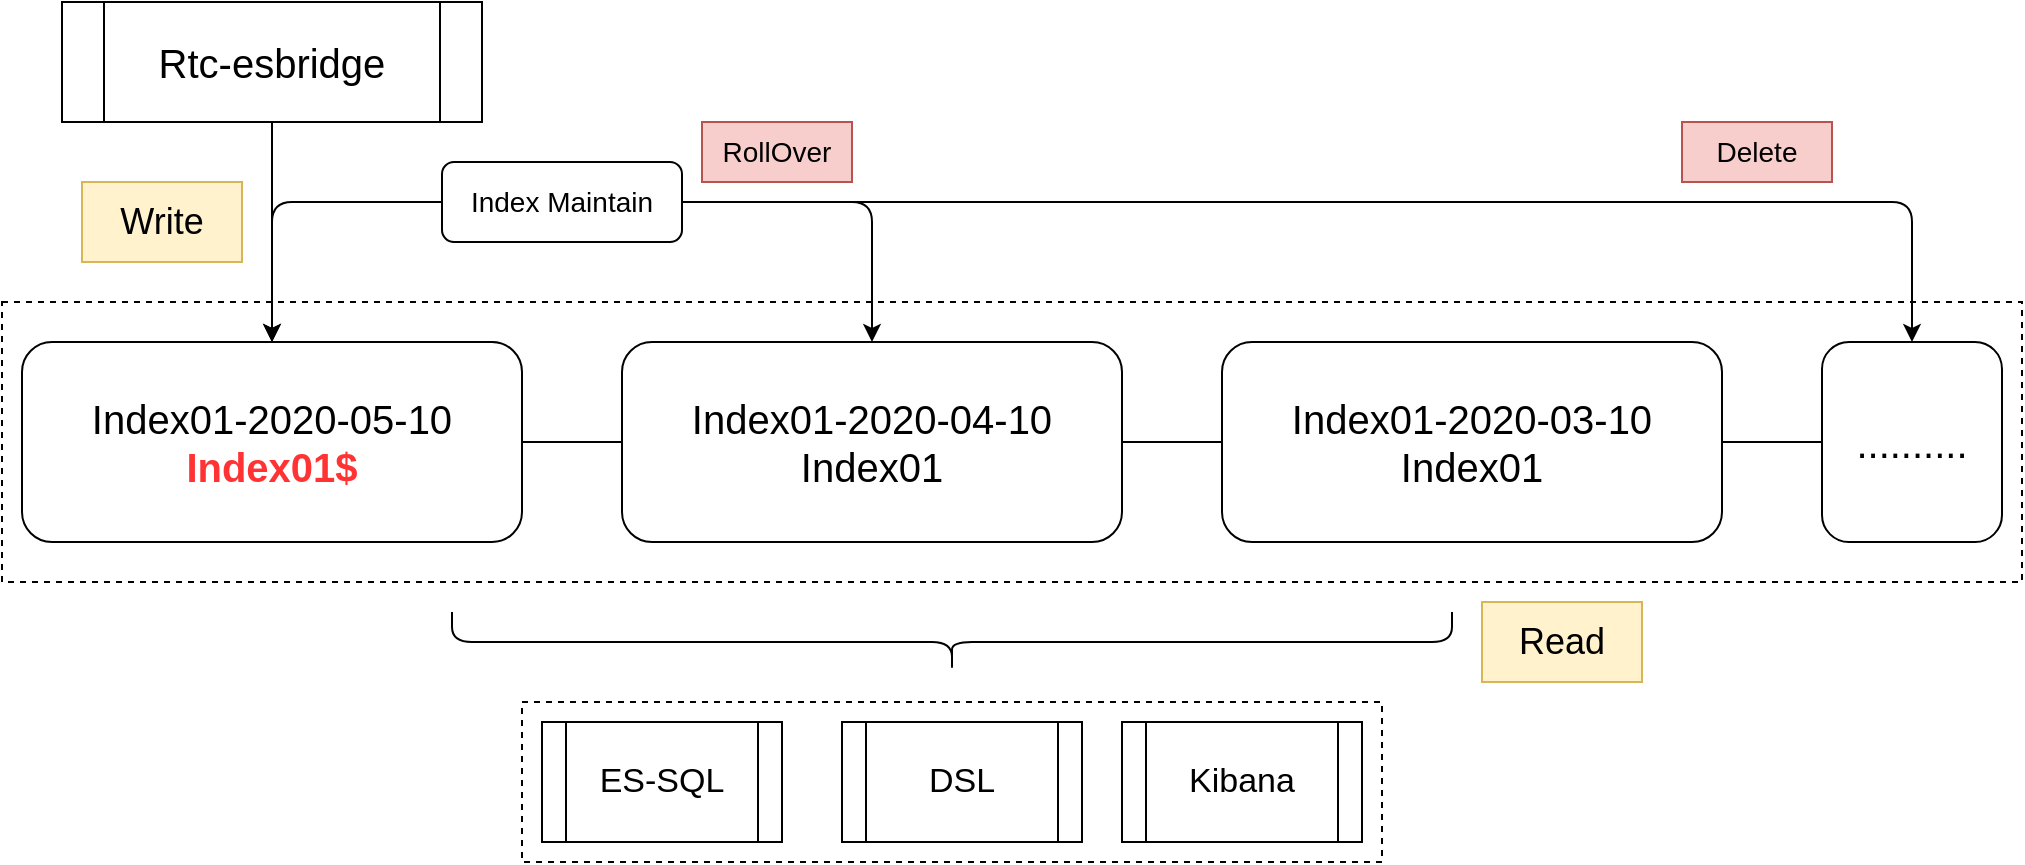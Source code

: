 <mxfile version="13.0.9" type="github">
  <diagram id="LrCX4QGs4A1fx9F8kj6f" name="第 1 页">
    <mxGraphModel dx="1038" dy="583" grid="1" gridSize="10" guides="1" tooltips="1" connect="1" arrows="1" fold="1" page="1" pageScale="1" pageWidth="1920" pageHeight="1200" math="0" shadow="0">
      <root>
        <mxCell id="0" />
        <mxCell id="1" parent="0" />
        <mxCell id="PNHmKyHeMrR1ZzUnfUYw-1" value="&lt;font style=&quot;font-size: 20px&quot;&gt;Rtc-esbridge&lt;/font&gt;" style="shape=process;whiteSpace=wrap;html=1;backgroundOutline=1;" parent="1" vertex="1">
          <mxGeometry x="390" y="350" width="210" height="60" as="geometry" />
        </mxCell>
        <mxCell id="PNHmKyHeMrR1ZzUnfUYw-2" value="" style="endArrow=classic;html=1;exitX=0.5;exitY=1;exitDx=0;exitDy=0;" parent="1" source="PNHmKyHeMrR1ZzUnfUYw-1" target="PNHmKyHeMrR1ZzUnfUYw-6" edge="1">
          <mxGeometry width="50" height="50" relative="1" as="geometry">
            <mxPoint x="670" y="670" as="sourcePoint" />
            <mxPoint x="720" y="620" as="targetPoint" />
          </mxGeometry>
        </mxCell>
        <mxCell id="PNHmKyHeMrR1ZzUnfUYw-3" value="&lt;font style=&quot;font-size: 18px&quot;&gt;Write&lt;/font&gt;" style="text;html=1;strokeColor=#d6b656;fillColor=#fff2cc;align=center;verticalAlign=middle;whiteSpace=wrap;rounded=0;" parent="1" vertex="1">
          <mxGeometry x="400" y="440" width="80" height="40" as="geometry" />
        </mxCell>
        <mxCell id="PNHmKyHeMrR1ZzUnfUYw-13" value="" style="group" parent="1" vertex="1" connectable="0">
          <mxGeometry x="620" y="700" width="430" height="80" as="geometry" />
        </mxCell>
        <mxCell id="PNHmKyHeMrR1ZzUnfUYw-14" value="" style="rounded=0;whiteSpace=wrap;html=1;fillColor=none;dashed=1;" parent="PNHmKyHeMrR1ZzUnfUYw-13" vertex="1">
          <mxGeometry width="430" height="80" as="geometry" />
        </mxCell>
        <mxCell id="PNHmKyHeMrR1ZzUnfUYw-15" value="&lt;font style=&quot;font-size: 17px&quot;&gt;ES-SQL&lt;/font&gt;" style="shape=process;whiteSpace=wrap;html=1;backgroundOutline=1;fillColor=none;" parent="PNHmKyHeMrR1ZzUnfUYw-13" vertex="1">
          <mxGeometry x="10" y="10" width="120" height="60" as="geometry" />
        </mxCell>
        <mxCell id="PNHmKyHeMrR1ZzUnfUYw-16" value="&lt;font style=&quot;font-size: 17px&quot;&gt;DSL&lt;/font&gt;" style="shape=process;whiteSpace=wrap;html=1;backgroundOutline=1;fillColor=none;" parent="PNHmKyHeMrR1ZzUnfUYw-13" vertex="1">
          <mxGeometry x="160" y="10" width="120" height="60" as="geometry" />
        </mxCell>
        <mxCell id="PNHmKyHeMrR1ZzUnfUYw-17" value="&lt;font style=&quot;font-size: 17px&quot;&gt;Kibana&lt;/font&gt;" style="shape=process;whiteSpace=wrap;html=1;backgroundOutline=1;fillColor=none;" parent="PNHmKyHeMrR1ZzUnfUYw-13" vertex="1">
          <mxGeometry x="300" y="10" width="120" height="60" as="geometry" />
        </mxCell>
        <mxCell id="PNHmKyHeMrR1ZzUnfUYw-18" value="" style="shape=curlyBracket;whiteSpace=wrap;html=1;rounded=1;fillColor=none;rotation=-90;" parent="1" vertex="1">
          <mxGeometry x="820" y="420" width="30" height="500" as="geometry" />
        </mxCell>
        <mxCell id="PNHmKyHeMrR1ZzUnfUYw-19" value="&lt;font style=&quot;font-size: 18px&quot;&gt;Read&lt;/font&gt;" style="text;html=1;strokeColor=#d6b656;fillColor=#fff2cc;align=center;verticalAlign=middle;whiteSpace=wrap;rounded=0;" parent="1" vertex="1">
          <mxGeometry x="1100" y="650" width="80" height="40" as="geometry" />
        </mxCell>
        <mxCell id="PNHmKyHeMrR1ZzUnfUYw-20" value="&lt;span style=&quot;font-family: &amp;#34;microsoft yahei&amp;#34; , &amp;#34;arial&amp;#34; , &amp;#34;helvetica&amp;#34; , sans-serif ; font-size: 14px ; text-align: left ; background-color: rgb(255 , 255 , 255)&quot;&gt;Index Maintain&lt;/span&gt;" style="rounded=1;whiteSpace=wrap;html=1;fillColor=none;" parent="1" vertex="1">
          <mxGeometry x="580" y="430" width="120" height="40" as="geometry" />
        </mxCell>
        <mxCell id="PNHmKyHeMrR1ZzUnfUYw-21" value="" style="edgeStyle=segmentEdgeStyle;endArrow=classic;html=1;exitX=0;exitY=0.5;exitDx=0;exitDy=0;entryX=0.5;entryY=0;entryDx=0;entryDy=0;" parent="1" source="PNHmKyHeMrR1ZzUnfUYw-20" target="PNHmKyHeMrR1ZzUnfUYw-6" edge="1">
          <mxGeometry width="50" height="50" relative="1" as="geometry">
            <mxPoint x="700" y="390" as="sourcePoint" />
            <mxPoint x="750" y="340" as="targetPoint" />
          </mxGeometry>
        </mxCell>
        <mxCell id="PNHmKyHeMrR1ZzUnfUYw-22" value="" style="edgeStyle=segmentEdgeStyle;endArrow=classic;html=1;exitX=1;exitY=0.5;exitDx=0;exitDy=0;" parent="1" source="PNHmKyHeMrR1ZzUnfUYw-20" target="PNHmKyHeMrR1ZzUnfUYw-7" edge="1">
          <mxGeometry width="50" height="50" relative="1" as="geometry">
            <mxPoint x="850" y="440" as="sourcePoint" />
            <mxPoint x="900" y="390" as="targetPoint" />
          </mxGeometry>
        </mxCell>
        <mxCell id="PNHmKyHeMrR1ZzUnfUYw-23" value="" style="edgeStyle=segmentEdgeStyle;endArrow=classic;html=1;exitX=1;exitY=0.5;exitDx=0;exitDy=0;entryX=0.5;entryY=0;entryDx=0;entryDy=0;" parent="1" source="PNHmKyHeMrR1ZzUnfUYw-20" target="PNHmKyHeMrR1ZzUnfUYw-9" edge="1">
          <mxGeometry width="50" height="50" relative="1" as="geometry">
            <mxPoint x="920" y="410" as="sourcePoint" />
            <mxPoint x="970" y="360" as="targetPoint" />
          </mxGeometry>
        </mxCell>
        <mxCell id="PNHmKyHeMrR1ZzUnfUYw-24" value="&lt;font style=&quot;font-size: 14px&quot;&gt;RollOver&lt;/font&gt;" style="text;html=1;strokeColor=#b85450;fillColor=#f8cecc;align=center;verticalAlign=middle;whiteSpace=wrap;rounded=0;" parent="1" vertex="1">
          <mxGeometry x="710" y="410" width="75" height="30" as="geometry" />
        </mxCell>
        <mxCell id="PNHmKyHeMrR1ZzUnfUYw-25" value="&lt;font style=&quot;font-size: 14px&quot;&gt;Delete&lt;/font&gt;" style="text;html=1;strokeColor=#b85450;fillColor=#f8cecc;align=center;verticalAlign=middle;whiteSpace=wrap;rounded=0;" parent="1" vertex="1">
          <mxGeometry x="1200" y="410" width="75" height="30" as="geometry" />
        </mxCell>
        <mxCell id="PNHmKyHeMrR1ZzUnfUYw-5" value="" style="rounded=0;whiteSpace=wrap;html=1;fillColor=none;dashed=1;" parent="1" vertex="1">
          <mxGeometry x="360" y="500" width="1010" height="140" as="geometry" />
        </mxCell>
        <mxCell id="PNHmKyHeMrR1ZzUnfUYw-6" value="&lt;font style=&quot;font-size: 20px&quot;&gt;Index01-2020-05-10&lt;br&gt;&lt;b&gt;&lt;font color=&quot;#ff3333&quot;&gt;Index01$&lt;/font&gt;&lt;/b&gt;&lt;/font&gt;" style="rounded=1;whiteSpace=wrap;html=1;" parent="1" vertex="1">
          <mxGeometry x="370" y="520" width="250" height="100" as="geometry" />
        </mxCell>
        <mxCell id="PNHmKyHeMrR1ZzUnfUYw-7" value="&lt;font style=&quot;font-size: 20px&quot;&gt;Index01-2020-04-10&lt;br&gt;Index01&lt;br&gt;&lt;/font&gt;" style="rounded=1;whiteSpace=wrap;html=1;" parent="1" vertex="1">
          <mxGeometry x="670" y="520" width="250" height="100" as="geometry" />
        </mxCell>
        <mxCell id="PNHmKyHeMrR1ZzUnfUYw-8" value="&lt;font style=&quot;font-size: 20px&quot;&gt;Index01-2020-03-10&lt;br&gt;Index01&lt;br&gt;&lt;/font&gt;" style="rounded=1;whiteSpace=wrap;html=1;" parent="1" vertex="1">
          <mxGeometry x="970" y="520" width="250" height="100" as="geometry" />
        </mxCell>
        <mxCell id="PNHmKyHeMrR1ZzUnfUYw-9" value="&lt;span style=&quot;font-size: 20px&quot;&gt;..........&lt;/span&gt;" style="rounded=1;whiteSpace=wrap;html=1;" parent="1" vertex="1">
          <mxGeometry x="1270" y="520" width="90" height="100" as="geometry" />
        </mxCell>
        <mxCell id="PNHmKyHeMrR1ZzUnfUYw-10" value="" style="endArrow=none;html=1;exitX=1;exitY=0.5;exitDx=0;exitDy=0;entryX=0;entryY=0.5;entryDx=0;entryDy=0;" parent="1" source="PNHmKyHeMrR1ZzUnfUYw-6" target="PNHmKyHeMrR1ZzUnfUYw-7" edge="1">
          <mxGeometry width="50" height="50" relative="1" as="geometry">
            <mxPoint x="660" y="670" as="sourcePoint" />
            <mxPoint x="710" y="620" as="targetPoint" />
          </mxGeometry>
        </mxCell>
        <mxCell id="PNHmKyHeMrR1ZzUnfUYw-11" value="" style="endArrow=none;html=1;exitX=1;exitY=0.5;exitDx=0;exitDy=0;" parent="1" source="PNHmKyHeMrR1ZzUnfUYw-7" target="PNHmKyHeMrR1ZzUnfUYw-8" edge="1">
          <mxGeometry width="50" height="50" relative="1" as="geometry">
            <mxPoint x="1020" y="640" as="sourcePoint" />
            <mxPoint x="1070" y="590" as="targetPoint" />
          </mxGeometry>
        </mxCell>
        <mxCell id="PNHmKyHeMrR1ZzUnfUYw-12" value="" style="endArrow=none;html=1;exitX=1;exitY=0.5;exitDx=0;exitDy=0;entryX=0;entryY=0.5;entryDx=0;entryDy=0;" parent="1" source="PNHmKyHeMrR1ZzUnfUYw-8" target="PNHmKyHeMrR1ZzUnfUYw-9" edge="1">
          <mxGeometry width="50" height="50" relative="1" as="geometry">
            <mxPoint x="1220" y="660" as="sourcePoint" />
            <mxPoint x="1270" y="610" as="targetPoint" />
          </mxGeometry>
        </mxCell>
      </root>
    </mxGraphModel>
  </diagram>
</mxfile>
